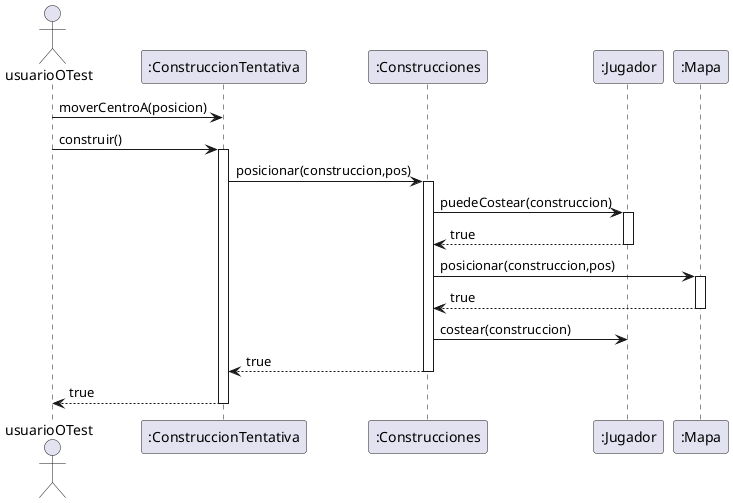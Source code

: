@startuml

Actor usuarioOTest as usuario
participant ":ConstruccionTentativa" as placing
participant ":Construcciones" as buildings
participant ":Jugador" as Jugador
participant ":Mapa" as Mapa

usuario -> placing : moverCentroA(posicion)
usuario -> placing: construir()
activate placing

placing-> buildings: posicionar(construccion,pos)
activate buildings

buildings -> Jugador : puedeCostear(construccion)
activate Jugador
Jugador --> buildings : true
deactivate Jugador

buildings-> Mapa: posicionar(construccion,pos)
activate Mapa
Mapa --> buildings : true
deactivate Mapa

buildings -> Jugador: costear(construccion)

buildings-->placing : true
deactivate buildings
placing--> usuario: true
deactivate placing


@enduml
